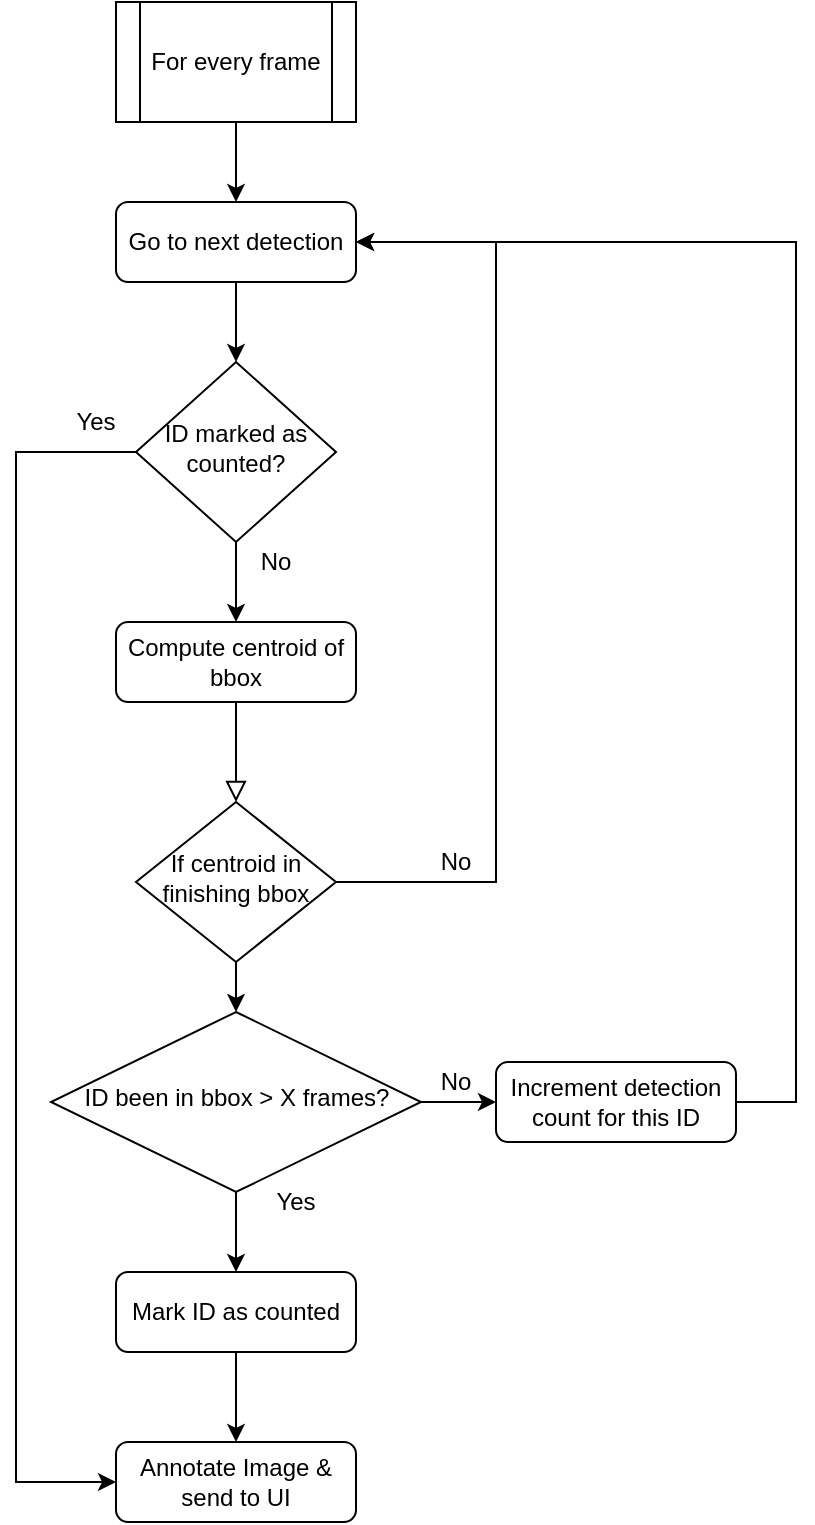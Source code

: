<mxfile version="13.7.9" type="device" pages="3"><diagram id="C5RBs43oDa-KdzZeNtuy" name="Finish Line"><mxGraphModel dx="1422" dy="822" grid="1" gridSize="10" guides="1" tooltips="1" connect="1" arrows="1" fold="1" page="1" pageScale="1" pageWidth="827" pageHeight="1169" math="0" shadow="0"><root><mxCell id="WIyWlLk6GJQsqaUBKTNV-0"/><mxCell id="WIyWlLk6GJQsqaUBKTNV-1" parent="WIyWlLk6GJQsqaUBKTNV-0"/><mxCell id="WIyWlLk6GJQsqaUBKTNV-2" value="" style="rounded=0;html=1;jettySize=auto;orthogonalLoop=1;fontSize=11;endArrow=block;endFill=0;endSize=8;strokeWidth=1;shadow=0;labelBackgroundColor=none;edgeStyle=orthogonalEdgeStyle;" parent="WIyWlLk6GJQsqaUBKTNV-1" source="WIyWlLk6GJQsqaUBKTNV-3" target="WIyWlLk6GJQsqaUBKTNV-6" edge="1"><mxGeometry relative="1" as="geometry"/></mxCell><mxCell id="WIyWlLk6GJQsqaUBKTNV-3" value="Compute centroid of bbox" style="rounded=1;whiteSpace=wrap;html=1;fontSize=12;glass=0;strokeWidth=1;shadow=0;" parent="WIyWlLk6GJQsqaUBKTNV-1" vertex="1"><mxGeometry x="290" y="380" width="120" height="40" as="geometry"/></mxCell><mxCell id="xMDqDTzpirA8T_U0kQU4-14" style="edgeStyle=orthogonalEdgeStyle;rounded=0;orthogonalLoop=1;jettySize=auto;html=1;entryX=1;entryY=0.5;entryDx=0;entryDy=0;" edge="1" parent="WIyWlLk6GJQsqaUBKTNV-1" source="WIyWlLk6GJQsqaUBKTNV-6" target="xMDqDTzpirA8T_U0kQU4-0"><mxGeometry relative="1" as="geometry"><Array as="points"><mxPoint x="480" y="510"/><mxPoint x="480" y="190"/></Array></mxGeometry></mxCell><mxCell id="xMDqDTzpirA8T_U0kQU4-24" value="" style="edgeStyle=orthogonalEdgeStyle;rounded=0;orthogonalLoop=1;jettySize=auto;html=1;" edge="1" parent="WIyWlLk6GJQsqaUBKTNV-1" source="WIyWlLk6GJQsqaUBKTNV-6" target="WIyWlLk6GJQsqaUBKTNV-10"><mxGeometry relative="1" as="geometry"/></mxCell><mxCell id="WIyWlLk6GJQsqaUBKTNV-6" value="If centroid in finishing bbox" style="rhombus;whiteSpace=wrap;html=1;shadow=0;fontFamily=Helvetica;fontSize=12;align=center;strokeWidth=1;spacing=6;spacingTop=-4;" parent="WIyWlLk6GJQsqaUBKTNV-1" vertex="1"><mxGeometry x="300" y="470" width="100" height="80" as="geometry"/></mxCell><mxCell id="xMDqDTzpirA8T_U0kQU4-15" value="" style="edgeStyle=orthogonalEdgeStyle;rounded=0;orthogonalLoop=1;jettySize=auto;html=1;" edge="1" parent="WIyWlLk6GJQsqaUBKTNV-1" source="WIyWlLk6GJQsqaUBKTNV-10" target="WIyWlLk6GJQsqaUBKTNV-12"><mxGeometry relative="1" as="geometry"/></mxCell><mxCell id="xMDqDTzpirA8T_U0kQU4-23" value="" style="edgeStyle=orthogonalEdgeStyle;rounded=0;orthogonalLoop=1;jettySize=auto;html=1;" edge="1" parent="WIyWlLk6GJQsqaUBKTNV-1" source="WIyWlLk6GJQsqaUBKTNV-10" target="WIyWlLk6GJQsqaUBKTNV-11"><mxGeometry relative="1" as="geometry"/></mxCell><mxCell id="WIyWlLk6GJQsqaUBKTNV-10" value="ID been in bbox &amp;gt; X frames?" style="rhombus;whiteSpace=wrap;html=1;shadow=0;fontFamily=Helvetica;fontSize=12;align=center;strokeWidth=1;spacing=6;spacingTop=-4;" parent="WIyWlLk6GJQsqaUBKTNV-1" vertex="1"><mxGeometry x="257.5" y="575" width="185" height="90" as="geometry"/></mxCell><mxCell id="xMDqDTzpirA8T_U0kQU4-7" value="" style="edgeStyle=orthogonalEdgeStyle;rounded=0;orthogonalLoop=1;jettySize=auto;html=1;" edge="1" parent="WIyWlLk6GJQsqaUBKTNV-1" source="WIyWlLk6GJQsqaUBKTNV-11" target="xMDqDTzpirA8T_U0kQU4-6"><mxGeometry relative="1" as="geometry"/></mxCell><mxCell id="WIyWlLk6GJQsqaUBKTNV-11" value="Mark ID as counted" style="rounded=1;whiteSpace=wrap;html=1;fontSize=12;glass=0;strokeWidth=1;shadow=0;" parent="WIyWlLk6GJQsqaUBKTNV-1" vertex="1"><mxGeometry x="290" y="705" width="120" height="40" as="geometry"/></mxCell><mxCell id="xMDqDTzpirA8T_U0kQU4-17" style="edgeStyle=orthogonalEdgeStyle;rounded=0;orthogonalLoop=1;jettySize=auto;html=1;entryX=1;entryY=0.5;entryDx=0;entryDy=0;" edge="1" parent="WIyWlLk6GJQsqaUBKTNV-1" source="WIyWlLk6GJQsqaUBKTNV-12" target="xMDqDTzpirA8T_U0kQU4-0"><mxGeometry relative="1" as="geometry"><mxPoint x="600" y="190" as="targetPoint"/><Array as="points"><mxPoint x="630" y="620"/><mxPoint x="630" y="190"/></Array></mxGeometry></mxCell><mxCell id="WIyWlLk6GJQsqaUBKTNV-12" value="Increment detection count for this ID" style="rounded=1;whiteSpace=wrap;html=1;fontSize=12;glass=0;strokeWidth=1;shadow=0;" parent="WIyWlLk6GJQsqaUBKTNV-1" vertex="1"><mxGeometry x="480" y="600" width="120" height="40" as="geometry"/></mxCell><mxCell id="xMDqDTzpirA8T_U0kQU4-13" value="" style="edgeStyle=orthogonalEdgeStyle;rounded=0;orthogonalLoop=1;jettySize=auto;html=1;" edge="1" parent="WIyWlLk6GJQsqaUBKTNV-1" source="xMDqDTzpirA8T_U0kQU4-0" target="xMDqDTzpirA8T_U0kQU4-3"><mxGeometry relative="1" as="geometry"/></mxCell><mxCell id="xMDqDTzpirA8T_U0kQU4-0" value="Go to next detection" style="rounded=1;whiteSpace=wrap;html=1;fontSize=12;glass=0;strokeWidth=1;shadow=0;" vertex="1" parent="WIyWlLk6GJQsqaUBKTNV-1"><mxGeometry x="290" y="170" width="120" height="40" as="geometry"/></mxCell><mxCell id="xMDqDTzpirA8T_U0kQU4-4" value="" style="edgeStyle=orthogonalEdgeStyle;rounded=0;orthogonalLoop=1;jettySize=auto;html=1;" edge="1" parent="WIyWlLk6GJQsqaUBKTNV-1" source="xMDqDTzpirA8T_U0kQU4-3" target="WIyWlLk6GJQsqaUBKTNV-3"><mxGeometry relative="1" as="geometry"/></mxCell><mxCell id="xMDqDTzpirA8T_U0kQU4-9" style="edgeStyle=orthogonalEdgeStyle;rounded=0;orthogonalLoop=1;jettySize=auto;html=1;entryX=0;entryY=0.5;entryDx=0;entryDy=0;" edge="1" parent="WIyWlLk6GJQsqaUBKTNV-1" source="xMDqDTzpirA8T_U0kQU4-3" target="xMDqDTzpirA8T_U0kQU4-6"><mxGeometry relative="1" as="geometry"><Array as="points"><mxPoint x="240" y="295"/><mxPoint x="240" y="810"/></Array></mxGeometry></mxCell><mxCell id="xMDqDTzpirA8T_U0kQU4-3" value="ID marked as counted?" style="rhombus;whiteSpace=wrap;html=1;shadow=0;fontFamily=Helvetica;fontSize=12;align=center;strokeWidth=1;spacing=6;spacingTop=-4;" vertex="1" parent="WIyWlLk6GJQsqaUBKTNV-1"><mxGeometry x="300" y="250" width="100" height="90" as="geometry"/></mxCell><mxCell id="xMDqDTzpirA8T_U0kQU4-5" value="No" style="text;html=1;strokeColor=none;fillColor=none;align=center;verticalAlign=middle;whiteSpace=wrap;rounded=0;" vertex="1" parent="WIyWlLk6GJQsqaUBKTNV-1"><mxGeometry x="350" y="340" width="40" height="20" as="geometry"/></mxCell><mxCell id="xMDqDTzpirA8T_U0kQU4-6" value="Annotate Image &amp;amp; send to UI" style="rounded=1;whiteSpace=wrap;html=1;fontSize=12;glass=0;strokeWidth=1;shadow=0;" vertex="1" parent="WIyWlLk6GJQsqaUBKTNV-1"><mxGeometry x="290" y="790" width="120" height="40" as="geometry"/></mxCell><mxCell id="xMDqDTzpirA8T_U0kQU4-11" value="Yes" style="text;html=1;strokeColor=none;fillColor=none;align=center;verticalAlign=middle;whiteSpace=wrap;rounded=0;" vertex="1" parent="WIyWlLk6GJQsqaUBKTNV-1"><mxGeometry x="260" y="270" width="40" height="20" as="geometry"/></mxCell><mxCell id="xMDqDTzpirA8T_U0kQU4-16" value="No" style="text;html=1;strokeColor=none;fillColor=none;align=center;verticalAlign=middle;whiteSpace=wrap;rounded=0;" vertex="1" parent="WIyWlLk6GJQsqaUBKTNV-1"><mxGeometry x="440" y="600" width="40" height="20" as="geometry"/></mxCell><mxCell id="xMDqDTzpirA8T_U0kQU4-18" value="No" style="text;html=1;strokeColor=none;fillColor=none;align=center;verticalAlign=middle;whiteSpace=wrap;rounded=0;" vertex="1" parent="WIyWlLk6GJQsqaUBKTNV-1"><mxGeometry x="440" y="490" width="40" height="20" as="geometry"/></mxCell><mxCell id="xMDqDTzpirA8T_U0kQU4-22" value="" style="edgeStyle=orthogonalEdgeStyle;rounded=0;orthogonalLoop=1;jettySize=auto;html=1;" edge="1" parent="WIyWlLk6GJQsqaUBKTNV-1" source="xMDqDTzpirA8T_U0kQU4-21" target="xMDqDTzpirA8T_U0kQU4-0"><mxGeometry relative="1" as="geometry"/></mxCell><mxCell id="xMDqDTzpirA8T_U0kQU4-21" value="For every frame" style="shape=process;whiteSpace=wrap;html=1;backgroundOutline=1;" vertex="1" parent="WIyWlLk6GJQsqaUBKTNV-1"><mxGeometry x="290" y="70" width="120" height="60" as="geometry"/></mxCell><mxCell id="xMDqDTzpirA8T_U0kQU4-25" value="Yes" style="text;html=1;strokeColor=none;fillColor=none;align=center;verticalAlign=middle;whiteSpace=wrap;rounded=0;" vertex="1" parent="WIyWlLk6GJQsqaUBKTNV-1"><mxGeometry x="360" y="660" width="40" height="20" as="geometry"/></mxCell></root></mxGraphModel></diagram><diagram id="-8SnqeWQS6M8FkkThxgq" name="Vector"><mxGraphModel dx="1673" dy="967" grid="1" gridSize="10" guides="1" tooltips="1" connect="1" arrows="1" fold="1" page="1" pageScale="1" pageWidth="827" pageHeight="1169" math="0" shadow="0"><root><mxCell id="4KWMKDarJOYsrjXZ4EC9-0"/><mxCell id="4KWMKDarJOYsrjXZ4EC9-1" parent="4KWMKDarJOYsrjXZ4EC9-0"/><mxCell id="bVBuAmy3FPpqWje3S-YT-1" value="" style="edgeStyle=orthogonalEdgeStyle;rounded=0;orthogonalLoop=1;jettySize=auto;html=1;" edge="1" parent="4KWMKDarJOYsrjXZ4EC9-1" source="bVBuAmy3FPpqWje3S-YT-2" target="bVBuAmy3FPpqWje3S-YT-4"><mxGeometry relative="1" as="geometry"/></mxCell><mxCell id="bVBuAmy3FPpqWje3S-YT-2" value="Go to next detection" style="rounded=1;whiteSpace=wrap;html=1;fontSize=12;glass=0;strokeWidth=1;shadow=0;" vertex="1" parent="4KWMKDarJOYsrjXZ4EC9-1"><mxGeometry x="335" y="110" width="120" height="40" as="geometry"/></mxCell><mxCell id="bVBuAmy3FPpqWje3S-YT-3" value="" style="edgeStyle=orthogonalEdgeStyle;rounded=0;orthogonalLoop=1;jettySize=auto;html=1;" edge="1" parent="4KWMKDarJOYsrjXZ4EC9-1" source="bVBuAmy3FPpqWje3S-YT-4"><mxGeometry relative="1" as="geometry"><mxPoint x="395" y="320" as="targetPoint"/></mxGeometry></mxCell><mxCell id="bVBuAmy3FPpqWje3S-YT-10" value="" style="edgeStyle=orthogonalEdgeStyle;rounded=0;orthogonalLoop=1;jettySize=auto;html=1;" edge="1" parent="4KWMKDarJOYsrjXZ4EC9-1" source="bVBuAmy3FPpqWje3S-YT-4" target="bVBuAmy3FPpqWje3S-YT-9"><mxGeometry relative="1" as="geometry"/></mxCell><mxCell id="bVBuAmy3FPpqWje3S-YT-4" value="ID is new" style="rhombus;whiteSpace=wrap;html=1;shadow=0;fontFamily=Helvetica;fontSize=12;align=center;strokeWidth=1;spacing=6;spacingTop=-4;" vertex="1" parent="4KWMKDarJOYsrjXZ4EC9-1"><mxGeometry x="345" y="190" width="100" height="90" as="geometry"/></mxCell><mxCell id="bVBuAmy3FPpqWje3S-YT-5" value="No" style="text;html=1;strokeColor=none;fillColor=none;align=center;verticalAlign=middle;whiteSpace=wrap;rounded=0;" vertex="1" parent="4KWMKDarJOYsrjXZ4EC9-1"><mxGeometry x="395" y="280" width="40" height="20" as="geometry"/></mxCell><mxCell id="bVBuAmy3FPpqWje3S-YT-6" value="Yes" style="text;html=1;strokeColor=none;fillColor=none;align=center;verticalAlign=middle;whiteSpace=wrap;rounded=0;" vertex="1" parent="4KWMKDarJOYsrjXZ4EC9-1"><mxGeometry x="435" y="210" width="40" height="20" as="geometry"/></mxCell><mxCell id="bVBuAmy3FPpqWje3S-YT-7" value="" style="edgeStyle=orthogonalEdgeStyle;rounded=0;orthogonalLoop=1;jettySize=auto;html=1;" edge="1" parent="4KWMKDarJOYsrjXZ4EC9-1" source="bVBuAmy3FPpqWje3S-YT-8" target="bVBuAmy3FPpqWje3S-YT-2"><mxGeometry relative="1" as="geometry"/></mxCell><mxCell id="bVBuAmy3FPpqWje3S-YT-8" value="For every frame" style="shape=process;whiteSpace=wrap;html=1;backgroundOutline=1;" vertex="1" parent="4KWMKDarJOYsrjXZ4EC9-1"><mxGeometry x="335" y="10" width="120" height="60" as="geometry"/></mxCell><mxCell id="bVBuAmy3FPpqWje3S-YT-25" style="edgeStyle=orthogonalEdgeStyle;rounded=0;orthogonalLoop=1;jettySize=auto;html=1;" edge="1" parent="4KWMKDarJOYsrjXZ4EC9-1" source="bVBuAmy3FPpqWje3S-YT-9"><mxGeometry relative="1" as="geometry"><mxPoint x="455" y="130.0" as="targetPoint"/><Array as="points"><mxPoint x="640" y="235"/><mxPoint x="640" y="130"/></Array></mxGeometry></mxCell><mxCell id="bVBuAmy3FPpqWje3S-YT-9" value="Save the current frame number, initial centroid position" style="rounded=1;whiteSpace=wrap;html=1;fontSize=12;glass=0;strokeWidth=1;shadow=0;" vertex="1" parent="4KWMKDarJOYsrjXZ4EC9-1"><mxGeometry x="490" y="200" width="120" height="70" as="geometry"/></mxCell><mxCell id="bVBuAmy3FPpqWje3S-YT-15" value="" style="edgeStyle=orthogonalEdgeStyle;rounded=0;orthogonalLoop=1;jettySize=auto;html=1;" edge="1" parent="4KWMKDarJOYsrjXZ4EC9-1" source="bVBuAmy3FPpqWje3S-YT-11" target="bVBuAmy3FPpqWje3S-YT-14"><mxGeometry relative="1" as="geometry"/></mxCell><mxCell id="4ynyjrqOsxTAmUQ558Dy-3" style="edgeStyle=orthogonalEdgeStyle;rounded=0;orthogonalLoop=1;jettySize=auto;html=1;entryX=0;entryY=0.5;entryDx=0;entryDy=0;" edge="1" parent="4KWMKDarJOYsrjXZ4EC9-1" source="bVBuAmy3FPpqWje3S-YT-11" target="VloQCFv8fZ-81WpLVGmK-0"><mxGeometry relative="1" as="geometry"><Array as="points"><mxPoint x="140" y="365"/><mxPoint x="140" y="990"/></Array></mxGeometry></mxCell><mxCell id="bVBuAmy3FPpqWje3S-YT-11" value="ID marked as counted?" style="rhombus;whiteSpace=wrap;html=1;shadow=0;fontFamily=Helvetica;fontSize=12;align=center;strokeWidth=1;spacing=6;spacingTop=0;" vertex="1" parent="4KWMKDarJOYsrjXZ4EC9-1"><mxGeometry x="345" y="320" width="100" height="90" as="geometry"/></mxCell><mxCell id="bVBuAmy3FPpqWje3S-YT-13" value="Yes" style="text;html=1;strokeColor=none;fillColor=none;align=center;verticalAlign=middle;whiteSpace=wrap;rounded=0;" vertex="1" parent="4KWMKDarJOYsrjXZ4EC9-1"><mxGeometry x="295" y="340" width="40" height="20" as="geometry"/></mxCell><mxCell id="bVBuAmy3FPpqWje3S-YT-17" value="" style="edgeStyle=orthogonalEdgeStyle;rounded=0;orthogonalLoop=1;jettySize=auto;html=1;" edge="1" parent="4KWMKDarJOYsrjXZ4EC9-1" source="bVBuAmy3FPpqWje3S-YT-14" target="bVBuAmy3FPpqWje3S-YT-16"><mxGeometry relative="1" as="geometry"/></mxCell><mxCell id="bVBuAmy3FPpqWje3S-YT-20" value="" style="edgeStyle=orthogonalEdgeStyle;rounded=0;orthogonalLoop=1;jettySize=auto;html=1;" edge="1" parent="4KWMKDarJOYsrjXZ4EC9-1" source="bVBuAmy3FPpqWje3S-YT-14" target="bVBuAmy3FPpqWje3S-YT-19"><mxGeometry relative="1" as="geometry"/></mxCell><mxCell id="bVBuAmy3FPpqWje3S-YT-14" value="current frame # - previous frame # &amp;gt; X&amp;nbsp;" style="rhombus;whiteSpace=wrap;html=1;shadow=0;fontFamily=Helvetica;fontSize=12;align=center;strokeWidth=1;spacing=6;spacingTop=7;" vertex="1" parent="4KWMKDarJOYsrjXZ4EC9-1"><mxGeometry x="310" y="450" width="170" height="90" as="geometry"/></mxCell><mxCell id="bVBuAmy3FPpqWje3S-YT-18" style="edgeStyle=orthogonalEdgeStyle;rounded=0;orthogonalLoop=1;jettySize=auto;html=1;entryX=1;entryY=0.5;entryDx=0;entryDy=0;" edge="1" parent="4KWMKDarJOYsrjXZ4EC9-1" source="bVBuAmy3FPpqWje3S-YT-16" target="bVBuAmy3FPpqWje3S-YT-2"><mxGeometry relative="1" as="geometry"><Array as="points"><mxPoint x="680" y="495"/><mxPoint x="680" y="130"/></Array></mxGeometry></mxCell><mxCell id="bVBuAmy3FPpqWje3S-YT-16" value="Travel distance = 0" style="rounded=1;whiteSpace=wrap;html=1;fontSize=12;glass=0;strokeWidth=1;shadow=0;" vertex="1" parent="4KWMKDarJOYsrjXZ4EC9-1"><mxGeometry x="525" y="475" width="120" height="40" as="geometry"/></mxCell><mxCell id="bVBuAmy3FPpqWje3S-YT-23" value="" style="edgeStyle=orthogonalEdgeStyle;rounded=0;orthogonalLoop=1;jettySize=auto;html=1;" edge="1" parent="4KWMKDarJOYsrjXZ4EC9-1" source="bVBuAmy3FPpqWje3S-YT-19" target="bVBuAmy3FPpqWje3S-YT-22"><mxGeometry relative="1" as="geometry"/></mxCell><mxCell id="bVBuAmy3FPpqWje3S-YT-19" value="Save current frame num, and travel, where:&lt;br&gt;travel = travel + euclidean distance of current centroid &amp;amp; previous centroid)" style="rounded=1;whiteSpace=wrap;html=1;fontSize=12;glass=0;strokeWidth=1;shadow=0;" vertex="1" parent="4KWMKDarJOYsrjXZ4EC9-1"><mxGeometry x="180" y="570" width="430" height="50" as="geometry"/></mxCell><mxCell id="bVBuAmy3FPpqWje3S-YT-36" value="" style="edgeStyle=orthogonalEdgeStyle;rounded=0;orthogonalLoop=1;jettySize=auto;html=1;" edge="1" parent="4KWMKDarJOYsrjXZ4EC9-1" source="bVBuAmy3FPpqWje3S-YT-22" target="bVBuAmy3FPpqWje3S-YT-35"><mxGeometry relative="1" as="geometry"/></mxCell><mxCell id="bVBuAmy3FPpqWje3S-YT-22" value="Travel &amp;gt; Y" style="rhombus;whiteSpace=wrap;html=1;shadow=0;fontFamily=Helvetica;fontSize=12;align=center;strokeWidth=1;spacing=6;spacingTop=0;" vertex="1" parent="4KWMKDarJOYsrjXZ4EC9-1"><mxGeometry x="345" y="650" width="100" height="80" as="geometry"/></mxCell><mxCell id="bVBuAmy3FPpqWje3S-YT-26" value="No" style="text;html=1;strokeColor=none;fillColor=none;align=center;verticalAlign=middle;whiteSpace=wrap;rounded=0;" vertex="1" parent="4KWMKDarJOYsrjXZ4EC9-1"><mxGeometry x="445" y="670" width="40" height="20" as="geometry"/></mxCell><mxCell id="bVBuAmy3FPpqWje3S-YT-27" value="Yes" style="text;html=1;strokeColor=none;fillColor=none;align=center;verticalAlign=middle;whiteSpace=wrap;rounded=0;" vertex="1" parent="4KWMKDarJOYsrjXZ4EC9-1"><mxGeometry x="475" y="475" width="40" height="20" as="geometry"/></mxCell><mxCell id="bVBuAmy3FPpqWje3S-YT-29" value="No" style="text;html=1;strokeColor=none;fillColor=none;align=center;verticalAlign=middle;whiteSpace=wrap;rounded=0;" vertex="1" parent="4KWMKDarJOYsrjXZ4EC9-1"><mxGeometry x="395" y="410" width="40" height="20" as="geometry"/></mxCell><mxCell id="bVBuAmy3FPpqWje3S-YT-30" value="No" style="text;html=1;strokeColor=none;fillColor=none;align=center;verticalAlign=middle;whiteSpace=wrap;rounded=0;" vertex="1" parent="4KWMKDarJOYsrjXZ4EC9-1"><mxGeometry x="395" y="540" width="40" height="20" as="geometry"/></mxCell><mxCell id="bVBuAmy3FPpqWje3S-YT-32" value="Yes" style="text;html=1;strokeColor=none;fillColor=none;align=center;verticalAlign=middle;whiteSpace=wrap;rounded=0;" vertex="1" parent="4KWMKDarJOYsrjXZ4EC9-1"><mxGeometry x="390" y="740" width="40" height="20" as="geometry"/></mxCell><mxCell id="bVBuAmy3FPpqWje3S-YT-39" style="edgeStyle=orthogonalEdgeStyle;rounded=0;orthogonalLoop=1;jettySize=auto;html=1;entryX=1;entryY=0.5;entryDx=0;entryDy=0;" edge="1" parent="4KWMKDarJOYsrjXZ4EC9-1" source="bVBuAmy3FPpqWje3S-YT-33" target="bVBuAmy3FPpqWje3S-YT-2"><mxGeometry relative="1" as="geometry"><Array as="points"><mxPoint x="720" y="905"/><mxPoint x="720" y="130"/></Array></mxGeometry></mxCell><mxCell id="4ynyjrqOsxTAmUQ558Dy-0" value="" style="edgeStyle=orthogonalEdgeStyle;rounded=0;orthogonalLoop=1;jettySize=auto;html=1;" edge="1" parent="4KWMKDarJOYsrjXZ4EC9-1" source="bVBuAmy3FPpqWje3S-YT-33" target="VloQCFv8fZ-81WpLVGmK-0"><mxGeometry relative="1" as="geometry"/></mxCell><mxCell id="bVBuAmy3FPpqWje3S-YT-33" value="vector within set bounds" style="rhombus;whiteSpace=wrap;html=1;shadow=0;fontFamily=Helvetica;fontSize=12;align=center;strokeWidth=1;spacing=6;spacingTop=0;" vertex="1" parent="4KWMKDarJOYsrjXZ4EC9-1"><mxGeometry x="295" y="870" width="200" height="70" as="geometry"/></mxCell><mxCell id="bVBuAmy3FPpqWje3S-YT-37" value="" style="edgeStyle=orthogonalEdgeStyle;rounded=0;orthogonalLoop=1;jettySize=auto;html=1;" edge="1" parent="4KWMKDarJOYsrjXZ4EC9-1" source="bVBuAmy3FPpqWje3S-YT-35" target="bVBuAmy3FPpqWje3S-YT-33"><mxGeometry relative="1" as="geometry"/></mxCell><mxCell id="bVBuAmy3FPpqWje3S-YT-35" value="&lt;span&gt;Vector = current centroid - initial centroid&lt;/span&gt;" style="rounded=1;whiteSpace=wrap;html=1;" vertex="1" parent="4KWMKDarJOYsrjXZ4EC9-1"><mxGeometry x="325" y="770" width="140" height="60" as="geometry"/></mxCell><mxCell id="4ynyjrqOsxTAmUQ558Dy-4" style="edgeStyle=orthogonalEdgeStyle;rounded=0;orthogonalLoop=1;jettySize=auto;html=1;entryX=1;entryY=0.5;entryDx=0;entryDy=0;" edge="1" parent="4KWMKDarJOYsrjXZ4EC9-1" source="q4Fiy9nvxnXhu8jEO3s9-0" target="bVBuAmy3FPpqWje3S-YT-2"><mxGeometry relative="1" as="geometry"><Array as="points"><mxPoint x="720" y="1070"/><mxPoint x="720" y="130"/></Array></mxGeometry></mxCell><mxCell id="q4Fiy9nvxnXhu8jEO3s9-0" value="Annotate Image &amp;amp; send to UI" style="rounded=1;whiteSpace=wrap;html=1;fontSize=12;glass=0;strokeWidth=1;shadow=0;" vertex="1" parent="4KWMKDarJOYsrjXZ4EC9-1"><mxGeometry x="300" y="1050" width="190" height="40" as="geometry"/></mxCell><mxCell id="4ynyjrqOsxTAmUQ558Dy-1" value="" style="edgeStyle=orthogonalEdgeStyle;rounded=0;orthogonalLoop=1;jettySize=auto;html=1;" edge="1" parent="4KWMKDarJOYsrjXZ4EC9-1" source="VloQCFv8fZ-81WpLVGmK-0" target="q4Fiy9nvxnXhu8jEO3s9-0"><mxGeometry relative="1" as="geometry"/></mxCell><mxCell id="VloQCFv8fZ-81WpLVGmK-0" value="Mark ID as detected" style="rounded=1;whiteSpace=wrap;html=1;fontSize=12;glass=0;strokeWidth=1;shadow=0;" vertex="1" parent="4KWMKDarJOYsrjXZ4EC9-1"><mxGeometry x="300" y="970" width="190" height="40" as="geometry"/></mxCell></root></mxGraphModel></diagram><diagram id="uE2z8eD1E--2CpAbLMDK" name="overview"><mxGraphModel dx="813" dy="470" grid="1" gridSize="10" guides="1" tooltips="1" connect="1" arrows="1" fold="1" page="1" pageScale="1" pageWidth="827" pageHeight="1169" math="0" shadow="0"><root><mxCell id="c866-tu0RUdzk-ONaJkr-0"/><mxCell id="c866-tu0RUdzk-ONaJkr-1" parent="c866-tu0RUdzk-ONaJkr-0"/><mxCell id="c866-tu0RUdzk-ONaJkr-9" value="" style="edgeStyle=orthogonalEdgeStyle;rounded=0;orthogonalLoop=1;jettySize=auto;html=1;" edge="1" parent="c866-tu0RUdzk-ONaJkr-1" source="c866-tu0RUdzk-ONaJkr-2" target="c866-tu0RUdzk-ONaJkr-3"><mxGeometry relative="1" as="geometry"/></mxCell><mxCell id="c866-tu0RUdzk-ONaJkr-2" value="YoloV4 &lt;br&gt;Object Detection Model" style="rounded=0;whiteSpace=wrap;html=1;fillColor=#dae8fc;strokeColor=#6c8ebf;" vertex="1" parent="c866-tu0RUdzk-ONaJkr-1"><mxGeometry x="80" y="270" width="120" height="60" as="geometry"/></mxCell><mxCell id="c866-tu0RUdzk-ONaJkr-16" style="edgeStyle=orthogonalEdgeStyle;rounded=0;orthogonalLoop=1;jettySize=auto;html=1;" edge="1" parent="c866-tu0RUdzk-ONaJkr-1" source="c866-tu0RUdzk-ONaJkr-3"><mxGeometry relative="1" as="geometry"><mxPoint x="400" y="300" as="targetPoint"/></mxGeometry></mxCell><mxCell id="c866-tu0RUdzk-ONaJkr-3" value="DeepSORT&lt;br&gt;Object Tracking" style="rounded=0;whiteSpace=wrap;html=1;fillColor=#fff2cc;strokeColor=#d6b656;" vertex="1" parent="c866-tu0RUdzk-ONaJkr-1"><mxGeometry x="240" y="270" width="120" height="60" as="geometry"/></mxCell><mxCell id="c866-tu0RUdzk-ONaJkr-6" value="Method 1:&lt;br&gt;Finish line detection" style="rounded=0;whiteSpace=wrap;html=1;fillColor=#e1d5e7;strokeColor=#9673a6;" vertex="1" parent="c866-tu0RUdzk-ONaJkr-1"><mxGeometry x="400" y="240" width="120" height="60" as="geometry"/></mxCell><mxCell id="c866-tu0RUdzk-ONaJkr-7" value="Method 2:&lt;br&gt;Travel vector filtering" style="rounded=0;whiteSpace=wrap;html=1;fillColor=#e1d5e7;strokeColor=#9673a6;" vertex="1" parent="c866-tu0RUdzk-ONaJkr-1"><mxGeometry x="400" y="300" width="120" height="60" as="geometry"/></mxCell><mxCell id="c866-tu0RUdzk-ONaJkr-8" value="Vehicle counting" style="rounded=0;whiteSpace=wrap;html=1;labelBackgroundColor=none;fillColor=#6a00ff;strokeColor=#3700CC;fontStyle=1;fontColor=#ffffff;" vertex="1" parent="c866-tu0RUdzk-ONaJkr-1"><mxGeometry x="400" y="220" width="120" height="20" as="geometry"/></mxCell><mxCell id="c866-tu0RUdzk-ONaJkr-17" value="Counted Vehicle ID&lt;br&gt;+&lt;br&gt;No. of vehicle" style="rounded=0;whiteSpace=wrap;html=1;labelBackgroundColor=none;fillColor=#d5e8d4;strokeColor=#82b366;" vertex="1" parent="c866-tu0RUdzk-ONaJkr-1"><mxGeometry x="560" y="270" width="120" height="60" as="geometry"/></mxCell><mxCell id="c866-tu0RUdzk-ONaJkr-19" value="" style="endArrow=classic;html=1;" edge="1" parent="c866-tu0RUdzk-ONaJkr-1"><mxGeometry width="50" height="50" relative="1" as="geometry"><mxPoint x="520" y="300" as="sourcePoint"/><mxPoint x="560" y="300" as="targetPoint"/></mxGeometry></mxCell></root></mxGraphModel></diagram></mxfile>